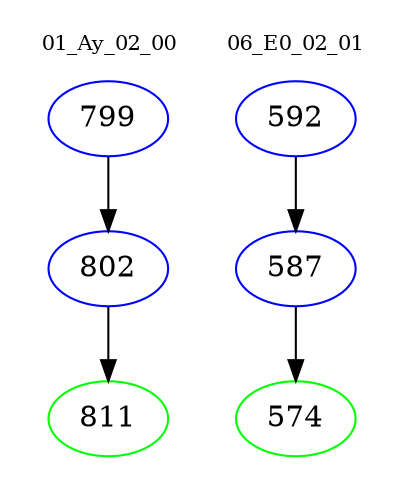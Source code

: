 digraph{
subgraph cluster_0 {
color = white
label = "01_Ay_02_00";
fontsize=10;
T0_799 [label="799", color="blue"]
T0_799 -> T0_802 [color="black"]
T0_802 [label="802", color="blue"]
T0_802 -> T0_811 [color="black"]
T0_811 [label="811", color="green"]
}
subgraph cluster_1 {
color = white
label = "06_E0_02_01";
fontsize=10;
T1_592 [label="592", color="blue"]
T1_592 -> T1_587 [color="black"]
T1_587 [label="587", color="blue"]
T1_587 -> T1_574 [color="black"]
T1_574 [label="574", color="green"]
}
}
